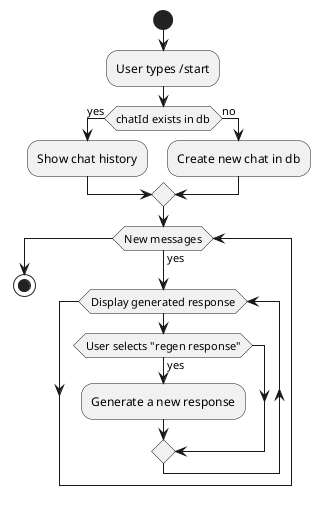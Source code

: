 @startuml

start

:User types /start;


if (chatId exists in db) then (yes)
  :Show chat history;
else (no)
  :Create new chat in db;
endif

while (New messages) is (yes)
  while (Display generated response)
    if (User selects "regen response") then (yes)
      :Generate a new response;
    endif
  endwhile
endwhile

stop

@enduml